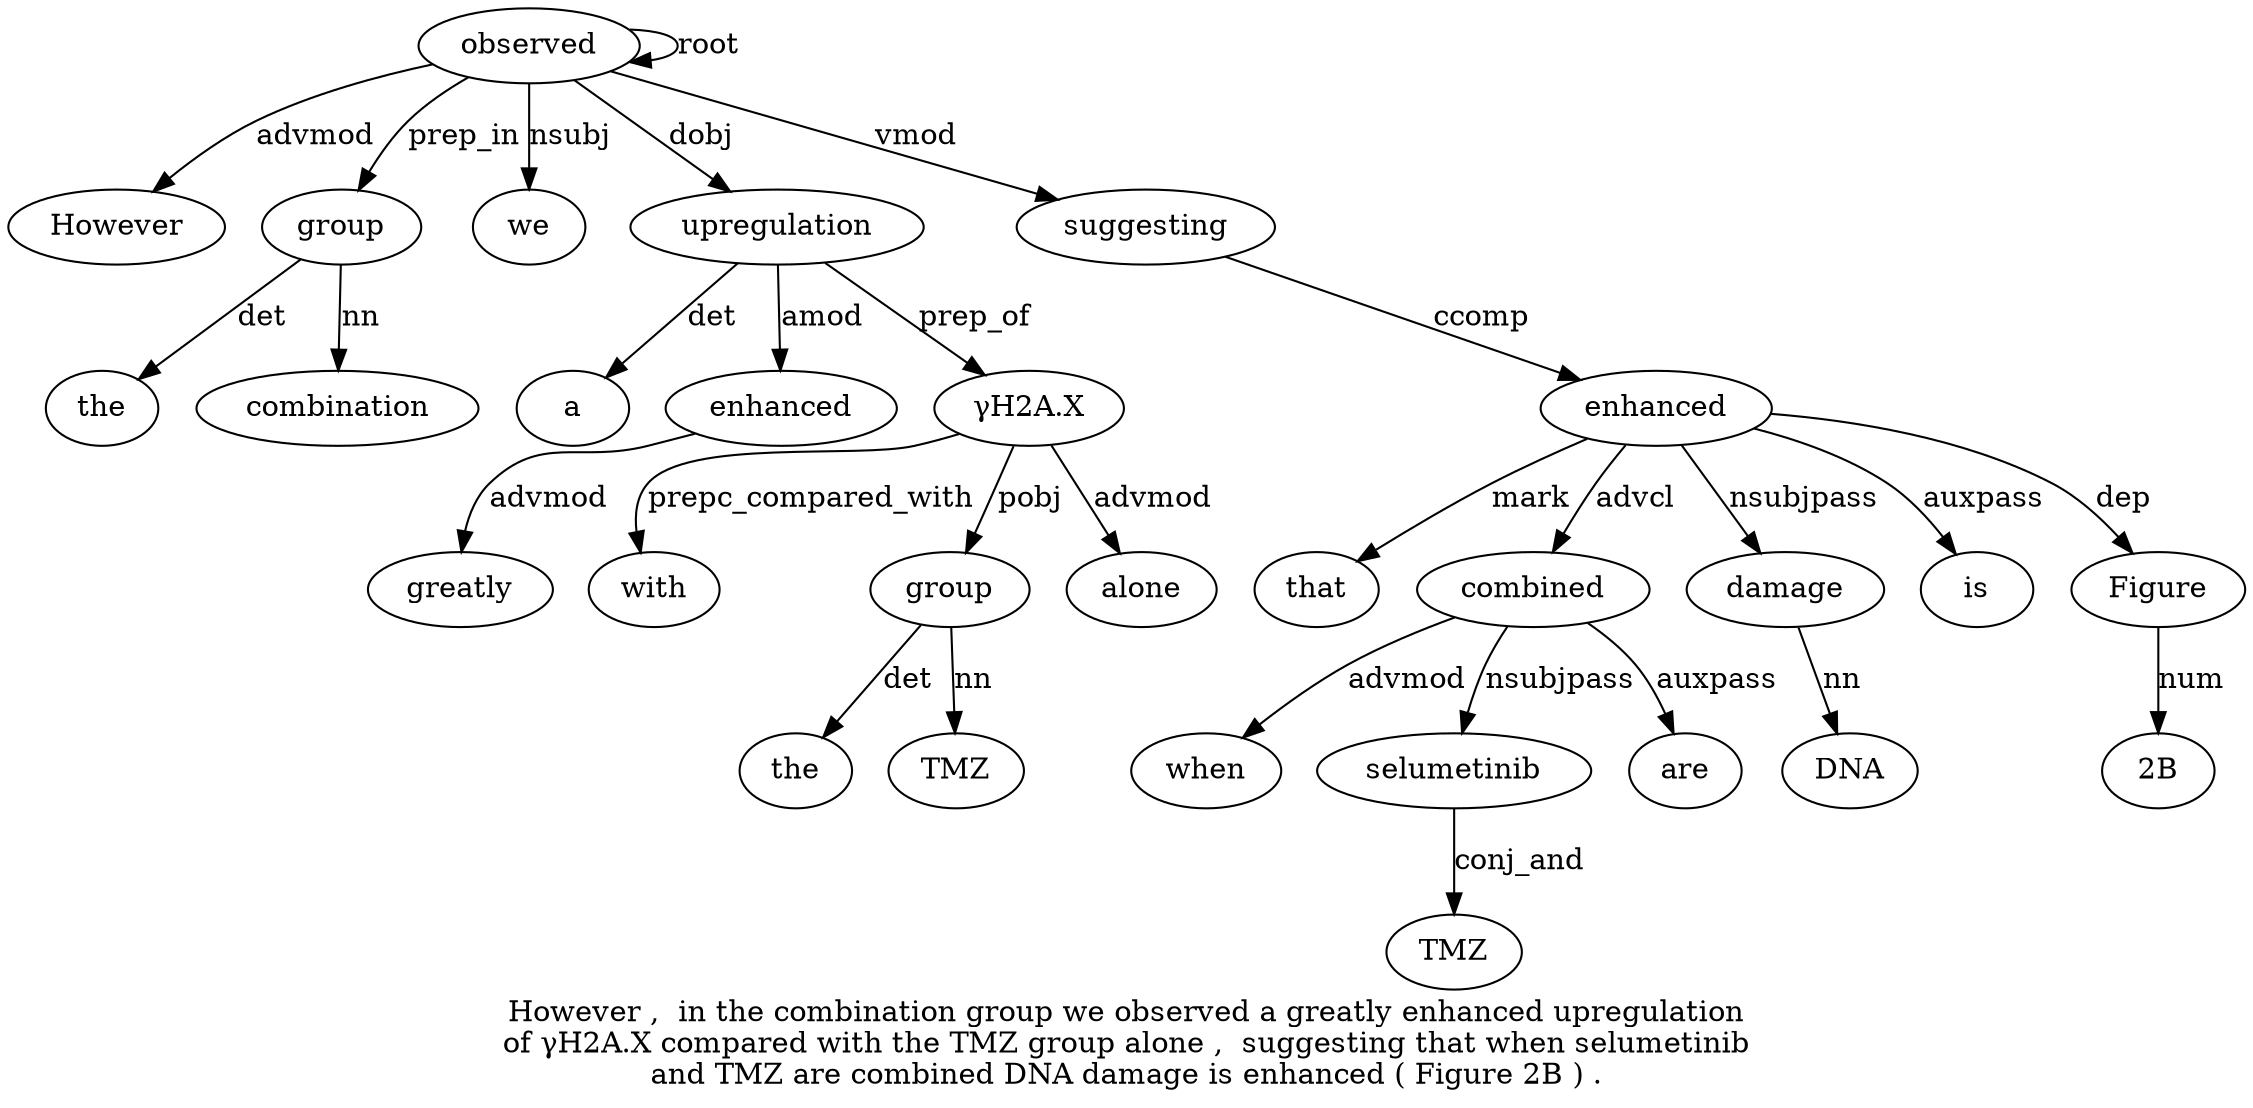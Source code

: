 digraph "However ,  in the combination group we observed a greatly enhanced upregulation of γH2A.X compared with the TMZ group alone ,  suggesting that when selumetinib and TMZ are combined DNA damage is enhanced ( Figure 2B ) ." {
label="However ,  in the combination group we observed a greatly enhanced upregulation
of γH2A.X compared with the TMZ group alone ,  suggesting that when selumetinib
and TMZ are combined DNA damage is enhanced ( Figure 2B ) .";
observed8 [style=filled, fillcolor=white, label=observed];
However1 [style=filled, fillcolor=white, label=However];
observed8 -> However1  [label=advmod];
group6 [style=filled, fillcolor=white, label=group];
the4 [style=filled, fillcolor=white, label=the];
group6 -> the4  [label=det];
combination5 [style=filled, fillcolor=white, label=combination];
group6 -> combination5  [label=nn];
observed8 -> group6  [label=prep_in];
we7 [style=filled, fillcolor=white, label=we];
observed8 -> we7  [label=nsubj];
observed8 -> observed8  [label=root];
upregulation12 [style=filled, fillcolor=white, label=upregulation];
a9 [style=filled, fillcolor=white, label=a];
upregulation12 -> a9  [label=det];
enhanced11 [style=filled, fillcolor=white, label=enhanced];
greatly10 [style=filled, fillcolor=white, label=greatly];
enhanced11 -> greatly10  [label=advmod];
upregulation12 -> enhanced11  [label=amod];
observed8 -> upregulation12  [label=dobj];
"γH2A.X14" [style=filled, fillcolor=white, label="γH2A.X"];
upregulation12 -> "γH2A.X14"  [label=prep_of];
with16 [style=filled, fillcolor=white, label=with];
"γH2A.X14" -> with16  [label=prepc_compared_with];
group19 [style=filled, fillcolor=white, label=group];
the17 [style=filled, fillcolor=white, label=the];
group19 -> the17  [label=det];
TMZ18 [style=filled, fillcolor=white, label=TMZ];
group19 -> TMZ18  [label=nn];
"γH2A.X14" -> group19  [label=pobj];
alone20 [style=filled, fillcolor=white, label=alone];
"γH2A.X14" -> alone20  [label=advmod];
suggesting22 [style=filled, fillcolor=white, label=suggesting];
observed8 -> suggesting22  [label=vmod];
enhanced33 [style=filled, fillcolor=white, label=enhanced];
that23 [style=filled, fillcolor=white, label=that];
enhanced33 -> that23  [label=mark];
combined29 [style=filled, fillcolor=white, label=combined];
when24 [style=filled, fillcolor=white, label=when];
combined29 -> when24  [label=advmod];
selumetinib25 [style=filled, fillcolor=white, label=selumetinib];
combined29 -> selumetinib25  [label=nsubjpass];
TMZ27 [style=filled, fillcolor=white, label=TMZ];
selumetinib25 -> TMZ27  [label=conj_and];
are28 [style=filled, fillcolor=white, label=are];
combined29 -> are28  [label=auxpass];
enhanced33 -> combined29  [label=advcl];
damage31 [style=filled, fillcolor=white, label=damage];
DNA30 [style=filled, fillcolor=white, label=DNA];
damage31 -> DNA30  [label=nn];
enhanced33 -> damage31  [label=nsubjpass];
is32 [style=filled, fillcolor=white, label=is];
enhanced33 -> is32  [label=auxpass];
suggesting22 -> enhanced33  [label=ccomp];
Figure35 [style=filled, fillcolor=white, label=Figure];
enhanced33 -> Figure35  [label=dep];
"2B36" [style=filled, fillcolor=white, label="2B"];
Figure35 -> "2B36"  [label=num];
}
